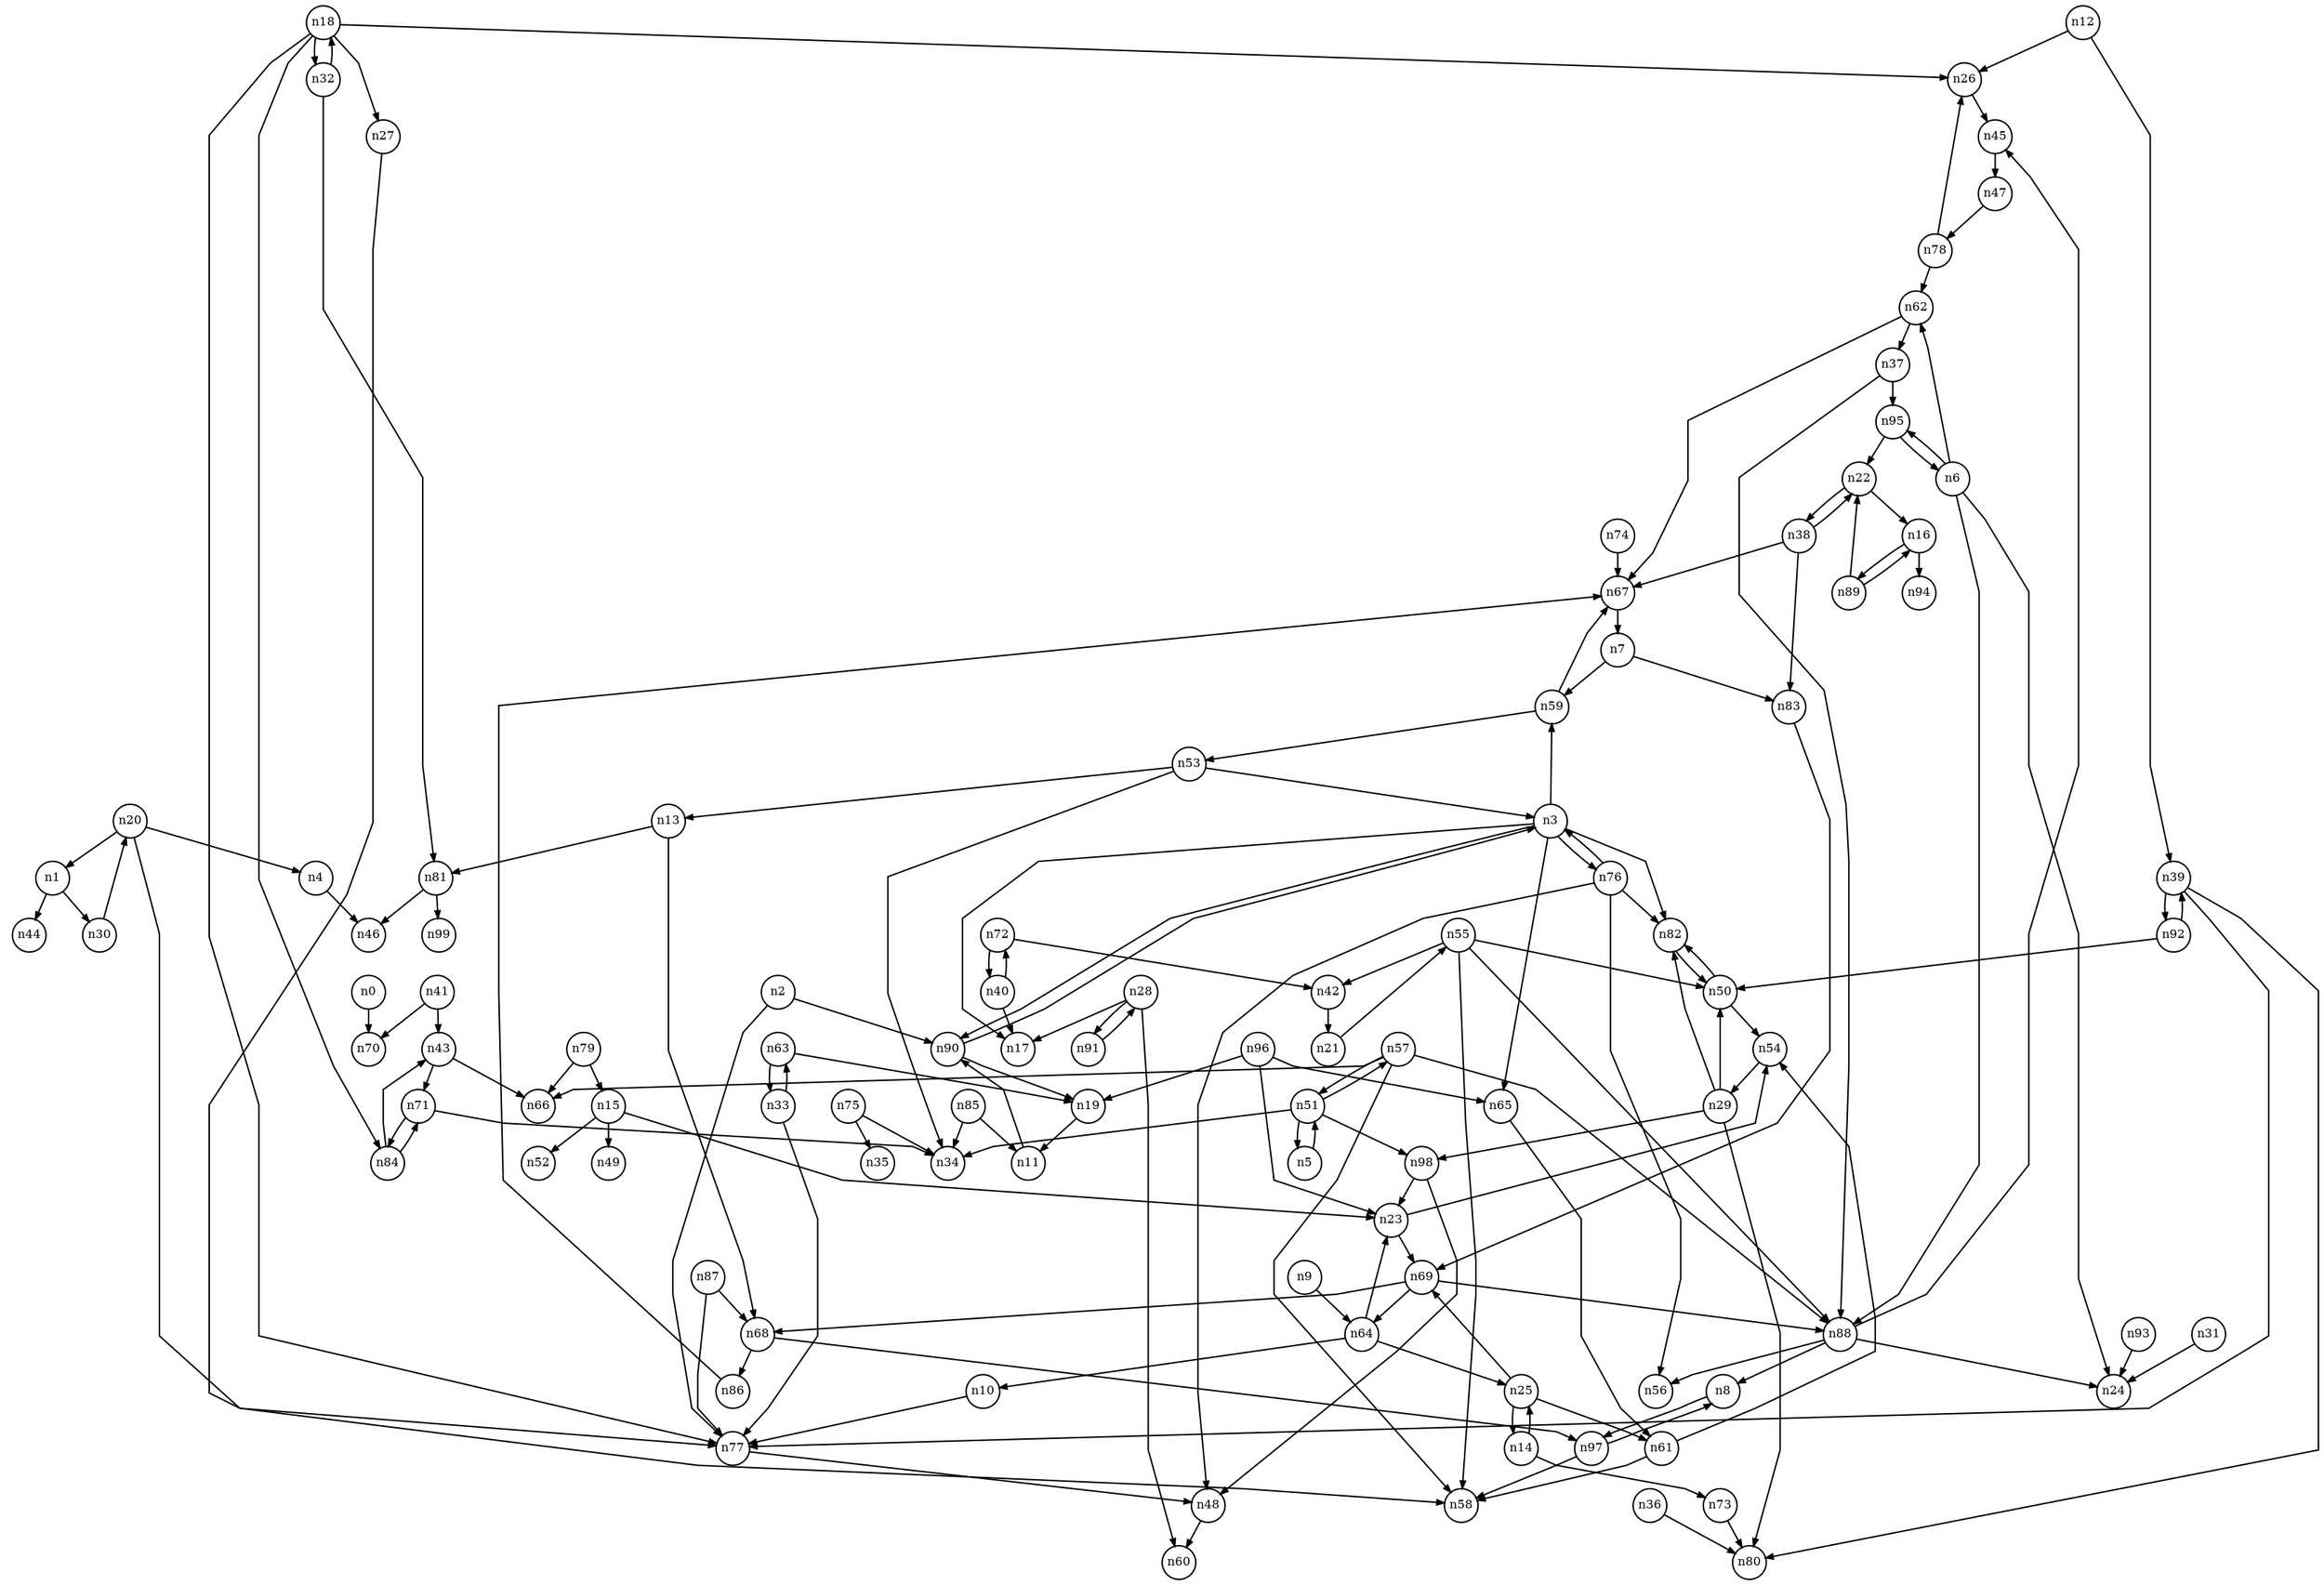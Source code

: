 digraph G{
splines=polyline;
ranksep=0.22;
nodesep=0.22;
nodesize=0.32;
fontsize=8
edge [arrowsize=0.5]
node [fontsize=8 shape=circle width=0.32 fixedsize=shape];

n0 -> n70
n30 -> n20
n1 -> n30
n1 -> n44
n77 -> n48
n2 -> n77
n2 -> n90
n90 -> n19
n90 -> n3
n3 -> n17
n3 -> n59
n3 -> n65
n3 -> n76
n3 -> n82
n3 -> n90
n59 -> n53
n59 -> n67
n65 -> n61
n76 -> n48
n76 -> n56
n76 -> n82
n76 -> n3
n82 -> n50
n4 -> n46
n6 -> n24
n6 -> n62
n6 -> n88
n6 -> n95
n62 -> n37
n62 -> n67
n88 -> n8
n88 -> n24
n88 -> n56
n88 -> n45
n83 -> n69
n7 -> n83
n7 -> n59
n64 -> n10
n64 -> n23
n64 -> n25
n9 -> n64
n10 -> n77
n11 -> n90
n26 -> n45
n12 -> n26
n12 -> n39
n39 -> n77
n39 -> n80
n39 -> n92
n68 -> n86
n68 -> n97
n13 -> n68
n13 -> n81
n81 -> n46
n81 -> n99
n73 -> n80
n14 -> n73
n14 -> n25
n23 -> n54
n23 -> n69
n15 -> n23
n15 -> n49
n15 -> n52
n89 -> n22
n89 -> n16
n16 -> n89
n16 -> n94
n18 -> n26
n18 -> n27
n18 -> n32
n18 -> n77
n18 -> n84
n27 -> n58
n32 -> n81
n32 -> n18
n84 -> n43
n84 -> n71
n20 -> n1
n20 -> n4
n20 -> n77
n38 -> n67
n38 -> n83
n38 -> n22
n22 -> n38
n22 -> n16
n54 -> n29
n25 -> n14
n25 -> n61
n25 -> n69
n61 -> n54
n61 -> n58
n69 -> n64
n69 -> n68
n69 -> n88
n28 -> n17
n28 -> n60
n28 -> n91
n91 -> n28
n50 -> n54
n50 -> n82
n29 -> n50
n29 -> n80
n29 -> n82
n29 -> n98
n98 -> n23
n98 -> n48
n31 -> n24
n63 -> n19
n63 -> n33
n33 -> n63
n33 -> n77
n36 -> n80
n37 -> n88
n37 -> n95
n67 -> n7
n40 -> n17
n40 -> n72
n43 -> n66
n43 -> n71
n41 -> n43
n41 -> n70
n21 -> n55
n42 -> n21
n47 -> n78
n45 -> n47
n78 -> n26
n78 -> n62
n48 -> n60
n5 -> n51
n51 -> n5
n51 -> n34
n51 -> n57
n51 -> n98
n57 -> n58
n57 -> n66
n57 -> n88
n57 -> n51
n53 -> n13
n53 -> n34
n53 -> n3
n55 -> n42
n55 -> n50
n55 -> n58
n55 -> n88
n19 -> n11
n86 -> n67
n97 -> n8
n97 -> n58
n71 -> n34
n71 -> n84
n72 -> n40
n72 -> n42
n74 -> n67
n75 -> n34
n75 -> n35
n79 -> n15
n79 -> n66
n85 -> n11
n85 -> n34
n87 -> n68
n87 -> n77
n8 -> n97
n92 -> n39
n92 -> n50
n93 -> n24
n95 -> n6
n95 -> n22
n96 -> n19
n96 -> n23
n96 -> n65
}
